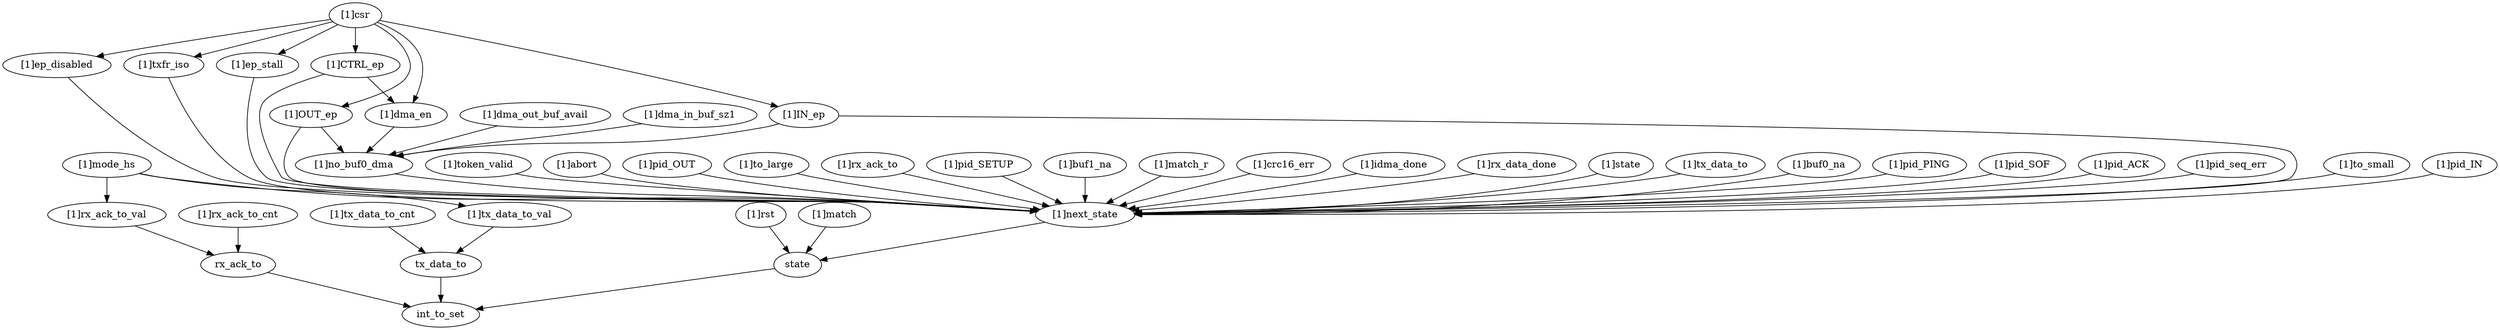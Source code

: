 strict digraph "" {
	"[1]dma_out_buf_avail"	 [complexity=24,
		importance=0.355161323239,
		rank=0.0147983884683];
	"[1]no_buf0_dma"	 [complexity=18,
		importance=0.350403658683,
		rank=0.0194668699268];
	"[1]dma_out_buf_avail" -> "[1]no_buf0_dma";
	"[1]tx_data_to_val"	 [complexity=10,
		importance=0.0227052109083,
		rank=0.00227052109083];
	tx_data_to	 [complexity=7,
		importance=0.0177645556211,
		rank=0.00253779366015];
	"[1]tx_data_to_val" -> tx_data_to;
	"[1]rst"	 [complexity=8,
		importance=0.117853403257,
		rank=0.0147316754071];
	state	 [complexity=7,
		importance=0.037698579567,
		rank=0.00538551136672];
	"[1]rst" -> state;
	int_to_set	 [complexity=0,
		importance=0.00776086345226,
		rank=0.0];
	tx_data_to -> int_to_set;
	"[1]to_small"	 [complexity=11,
		importance=0.347546867497,
		rank=0.0315951697724];
	"[1]next_state"	 [complexity=9,
		importance=0.0849604949233,
		rank=0.00944005499148];
	"[1]to_small" -> "[1]next_state";
	"[1]pid_IN"	 [complexity=21,
		importance=0.514520634096,
		rank=0.024500982576];
	"[1]pid_IN" -> "[1]next_state";
	"[1]dma_en"	 [complexity=24,
		importance=0.355254062598,
		rank=0.0148022526082];
	"[1]dma_en" -> "[1]no_buf0_dma";
	"[1]ep_disabled"	 [complexity=12,
		importance=0.429582581432,
		rank=0.0357985484527];
	"[1]ep_disabled" -> "[1]next_state";
	"[1]csr"	 [complexity=26,
		importance=0.359941430054,
		rank=0.0138439011559];
	"[1]csr" -> "[1]dma_en";
	"[1]csr" -> "[1]ep_disabled";
	"[1]CTRL_ep"	 [complexity=27,
		importance=0.360034169413,
		rank=0.0133345988671];
	"[1]csr" -> "[1]CTRL_ep";
	"[1]OUT_ep"	 [complexity=24,
		importance=0.355183765498,
		rank=0.0147993235624];
	"[1]csr" -> "[1]OUT_ep";
	"[1]IN_ep"	 [complexity=24,
		importance=0.355183765498,
		rank=0.0147993235624];
	"[1]csr" -> "[1]IN_ep";
	"[1]txfr_iso"	 [complexity=11,
		importance=0.344622086509,
		rank=0.0313292805917];
	"[1]csr" -> "[1]txfr_iso";
	"[1]ep_stall"	 [complexity=10,
		importance=0.429582581432,
		rank=0.0429582581432];
	"[1]csr" -> "[1]ep_stall";
	"[1]token_valid"	 [complexity=11,
		importance=0.0897181594793,
		rank=0.0081561963163];
	"[1]token_valid" -> "[1]next_state";
	rx_ack_to	 [complexity=7,
		importance=0.0183396365772,
		rank=0.00261994808245];
	rx_ack_to -> int_to_set;
	"[1]CTRL_ep" -> "[1]dma_en";
	"[1]CTRL_ep" -> "[1]next_state";
	"[1]abort"	 [complexity=14,
		importance=0.8598048651,
		rank=0.0614146332215];
	"[1]abort" -> "[1]next_state";
	"[1]pid_OUT"	 [complexity=22,
		importance=0.429560139173,
		rank=0.0195254608715];
	"[1]pid_OUT" -> "[1]next_state";
	"[1]dma_in_buf_sz1"	 [complexity=24,
		importance=0.355161323239,
		rank=0.0147983884683];
	"[1]dma_in_buf_sz1" -> "[1]no_buf0_dma";
	"[1]OUT_ep" -> "[1]next_state";
	"[1]OUT_ep" -> "[1]no_buf0_dma";
	"[1]to_large"	 [complexity=11,
		importance=0.347546867497,
		rank=0.0315951697724];
	"[1]to_large" -> "[1]next_state";
	state -> int_to_set;
	"[1]rx_ack_to_cnt"	 [complexity=10,
		importance=0.0317473857025,
		rank=0.00317473857025];
	"[1]rx_ack_to_cnt" -> rx_ack_to;
	"[1]match"	 [complexity=8,
		importance=0.08015482369,
		rank=0.0100193529613];
	"[1]match" -> state;
	"[1]IN_ep" -> "[1]next_state";
	"[1]IN_ep" -> "[1]no_buf0_dma";
	"[1]rx_ack_to_val"	 [complexity=10,
		importance=0.0232802918644,
		rank=0.00232802918644];
	"[1]rx_ack_to_val" -> rx_ack_to;
	"[1]rx_ack_to"	 [complexity=10,
		importance=0.180499762972,
		rank=0.0180499762972];
	"[1]rx_ack_to" -> "[1]next_state";
	"[1]pid_SETUP"	 [complexity=13,
		importance=0.0897181594793,
		rank=0.00690139688302];
	"[1]pid_SETUP" -> "[1]next_state";
	"[1]mode_hs"	 [complexity=12,
		importance=0.0274628754643,
		rank=0.00228857295535];
	"[1]mode_hs" -> "[1]tx_data_to_val";
	"[1]mode_hs" -> "[1]rx_ack_to_val";
	"[1]mode_hs" -> "[1]next_state";
	"[1]next_state" -> state;
	"[1]buf1_na"	 [complexity=18,
		importance=0.686159712296,
		rank=0.0381199840165];
	"[1]buf1_na" -> "[1]next_state";
	"[1]txfr_iso" -> "[1]next_state";
	"[1]match_r"	 [complexity=12,
		importance=0.430035915074,
		rank=0.0358363262561];
	"[1]match_r" -> "[1]next_state";
	"[1]crc16_err"	 [complexity=12,
		importance=0.259639149326,
		rank=0.0216365957772];
	"[1]crc16_err" -> "[1]next_state";
	"[1]idma_done"	 [complexity=10,
		importance=0.174678654403,
		rank=0.0174678654403];
	"[1]idma_done" -> "[1]next_state";
	"[1]rx_data_done"	 [complexity=10,
		importance=0.174678654403,
		rank=0.0174678654403];
	"[1]rx_data_done" -> "[1]next_state";
	"[1]state"	 [complexity=12,
		importance=2.32387107904,
		rank=0.193655923254];
	"[1]state" -> "[1]next_state";
	"[1]tx_data_to_cnt"	 [complexity=10,
		importance=0.0288662645435,
		rank=0.00288662645435];
	"[1]tx_data_to_cnt" -> tx_data_to;
	"[1]tx_data_to"	 [complexity=12,
		importance=0.264885176939,
		rank=0.0220737647449];
	"[1]tx_data_to" -> "[1]next_state";
	"[1]buf0_na"	 [complexity=18,
		importance=0.685789660889,
		rank=0.0380994256049];
	"[1]buf0_na" -> "[1]next_state";
	"[1]pid_PING"	 [complexity=11,
		importance=0.259639149326,
		rank=0.0236035590296];
	"[1]pid_PING" -> "[1]next_state";
	"[1]ep_stall" -> "[1]next_state";
	"[1]pid_SOF"	 [complexity=12,
		importance=0.429560139173,
		rank=0.0357966782644];
	"[1]pid_SOF" -> "[1]next_state";
	"[1]pid_ACK"	 [complexity=11,
		importance=0.0897181594793,
		rank=0.0081561963163];
	"[1]pid_ACK" -> "[1]next_state";
	"[1]pid_seq_err"	 [complexity=10,
		importance=0.265324679305,
		rank=0.0265324679305];
	"[1]pid_seq_err" -> "[1]next_state";
	"[1]no_buf0_dma" -> "[1]next_state";
}
